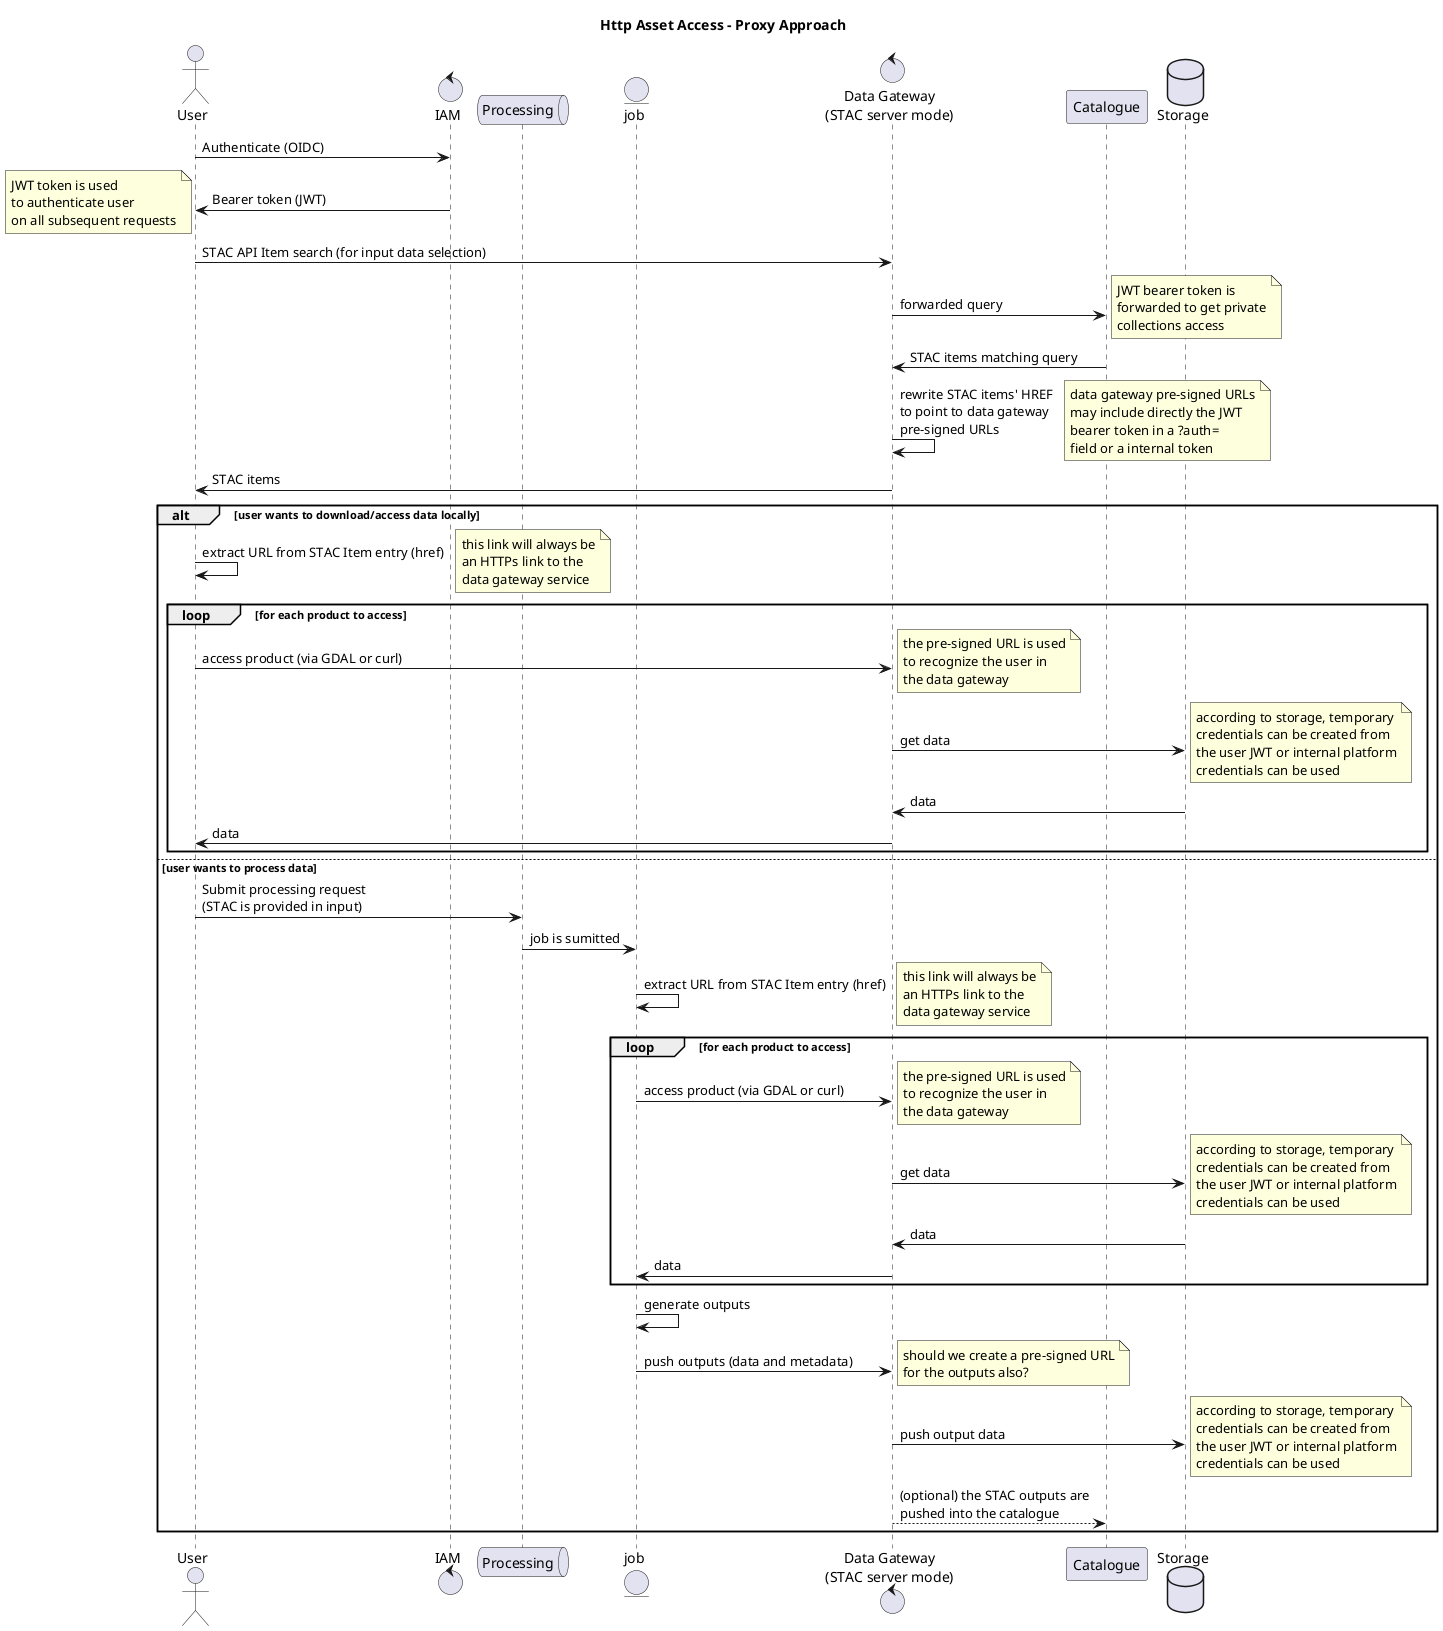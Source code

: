 @startuml Http Asset Access - Proxy Approach

title Http Asset Access - Proxy Approach

actor User as user
control IAM as IAM
queue "Processing" as ADES
entity job as job
control "Data Gateway\n(STAC server mode)" as dgw
participant Catalogue as cat
database Storage as storage

user -> IAM : Authenticate (OIDC)
IAM -> user: Bearer token (JWT)
note left
JWT token is used
to authenticate user
on all subsequent requests
end note

user -> dgw: STAC API Item search (for input data selection)
dgw -> cat: forwarded query
note right
			JWT bearer token is
			forwarded to get private
			collections access
end note
cat -> dgw: STAC items matching query
dgw -> dgw: rewrite STAC items' HREF\nto point to data gateway\npre-signed URLs
note right
			data gateway pre-signed URLs
			may include directly the JWT
			bearer token in a ?auth=
			field or a internal token
end note

dgw -> user: STAC items

alt user wants to download/access data locally
	user -> user: extract URL from STAC Item entry (href)
	note right
		this link will always be
		an HTTPs link to the
		data gateway service
	end note
	loop for each product to access
		user -> dgw: access product (via GDAL or curl)
		note right
			the pre-signed URL is used
			to recognize the user in
			the data gateway
		end note
		dgw -> storage: get data
		note right
			according to storage, temporary
			credentials can be created from
			the user JWT or internal platform
			credentials can be used
		end note
		storage -> dgw: data
		dgw -> user: data
	end loop
	
else user wants to process data
  user -> ADES: Submit processing request\n(STAC is provided in input)
  ADES -> job: job is sumitted
	job -> job: extract URL from STAC Item entry (href)
	note right
		this link will always be
		an HTTPs link to the
		data gateway service
	end note
	loop for each product to access
		job -> dgw: access product (via GDAL or curl)
		note right
			the pre-signed URL is used
			to recognize the user in
			the data gateway
		end note
		dgw -> storage: get data
		note right
			according to storage, temporary
			credentials can be created from
			the user JWT or internal platform
			credentials can be used
		end note
		storage -> dgw: data
		dgw -> job: data
	end loop
	job -> job: generate outputs
	job -> dgw: push outputs (data and metadata)
		note right
			should we create a pre-signed URL
			for the outputs also?
	  end note
	dgw -> storage: push output data
		note right
			according to storage, temporary
			credentials can be created from
			the user JWT or internal platform
			credentials can be used
		end note
	dgw --> cat: (optional) the STAC outputs are\npushed into the catalogue  
end

@enduml
